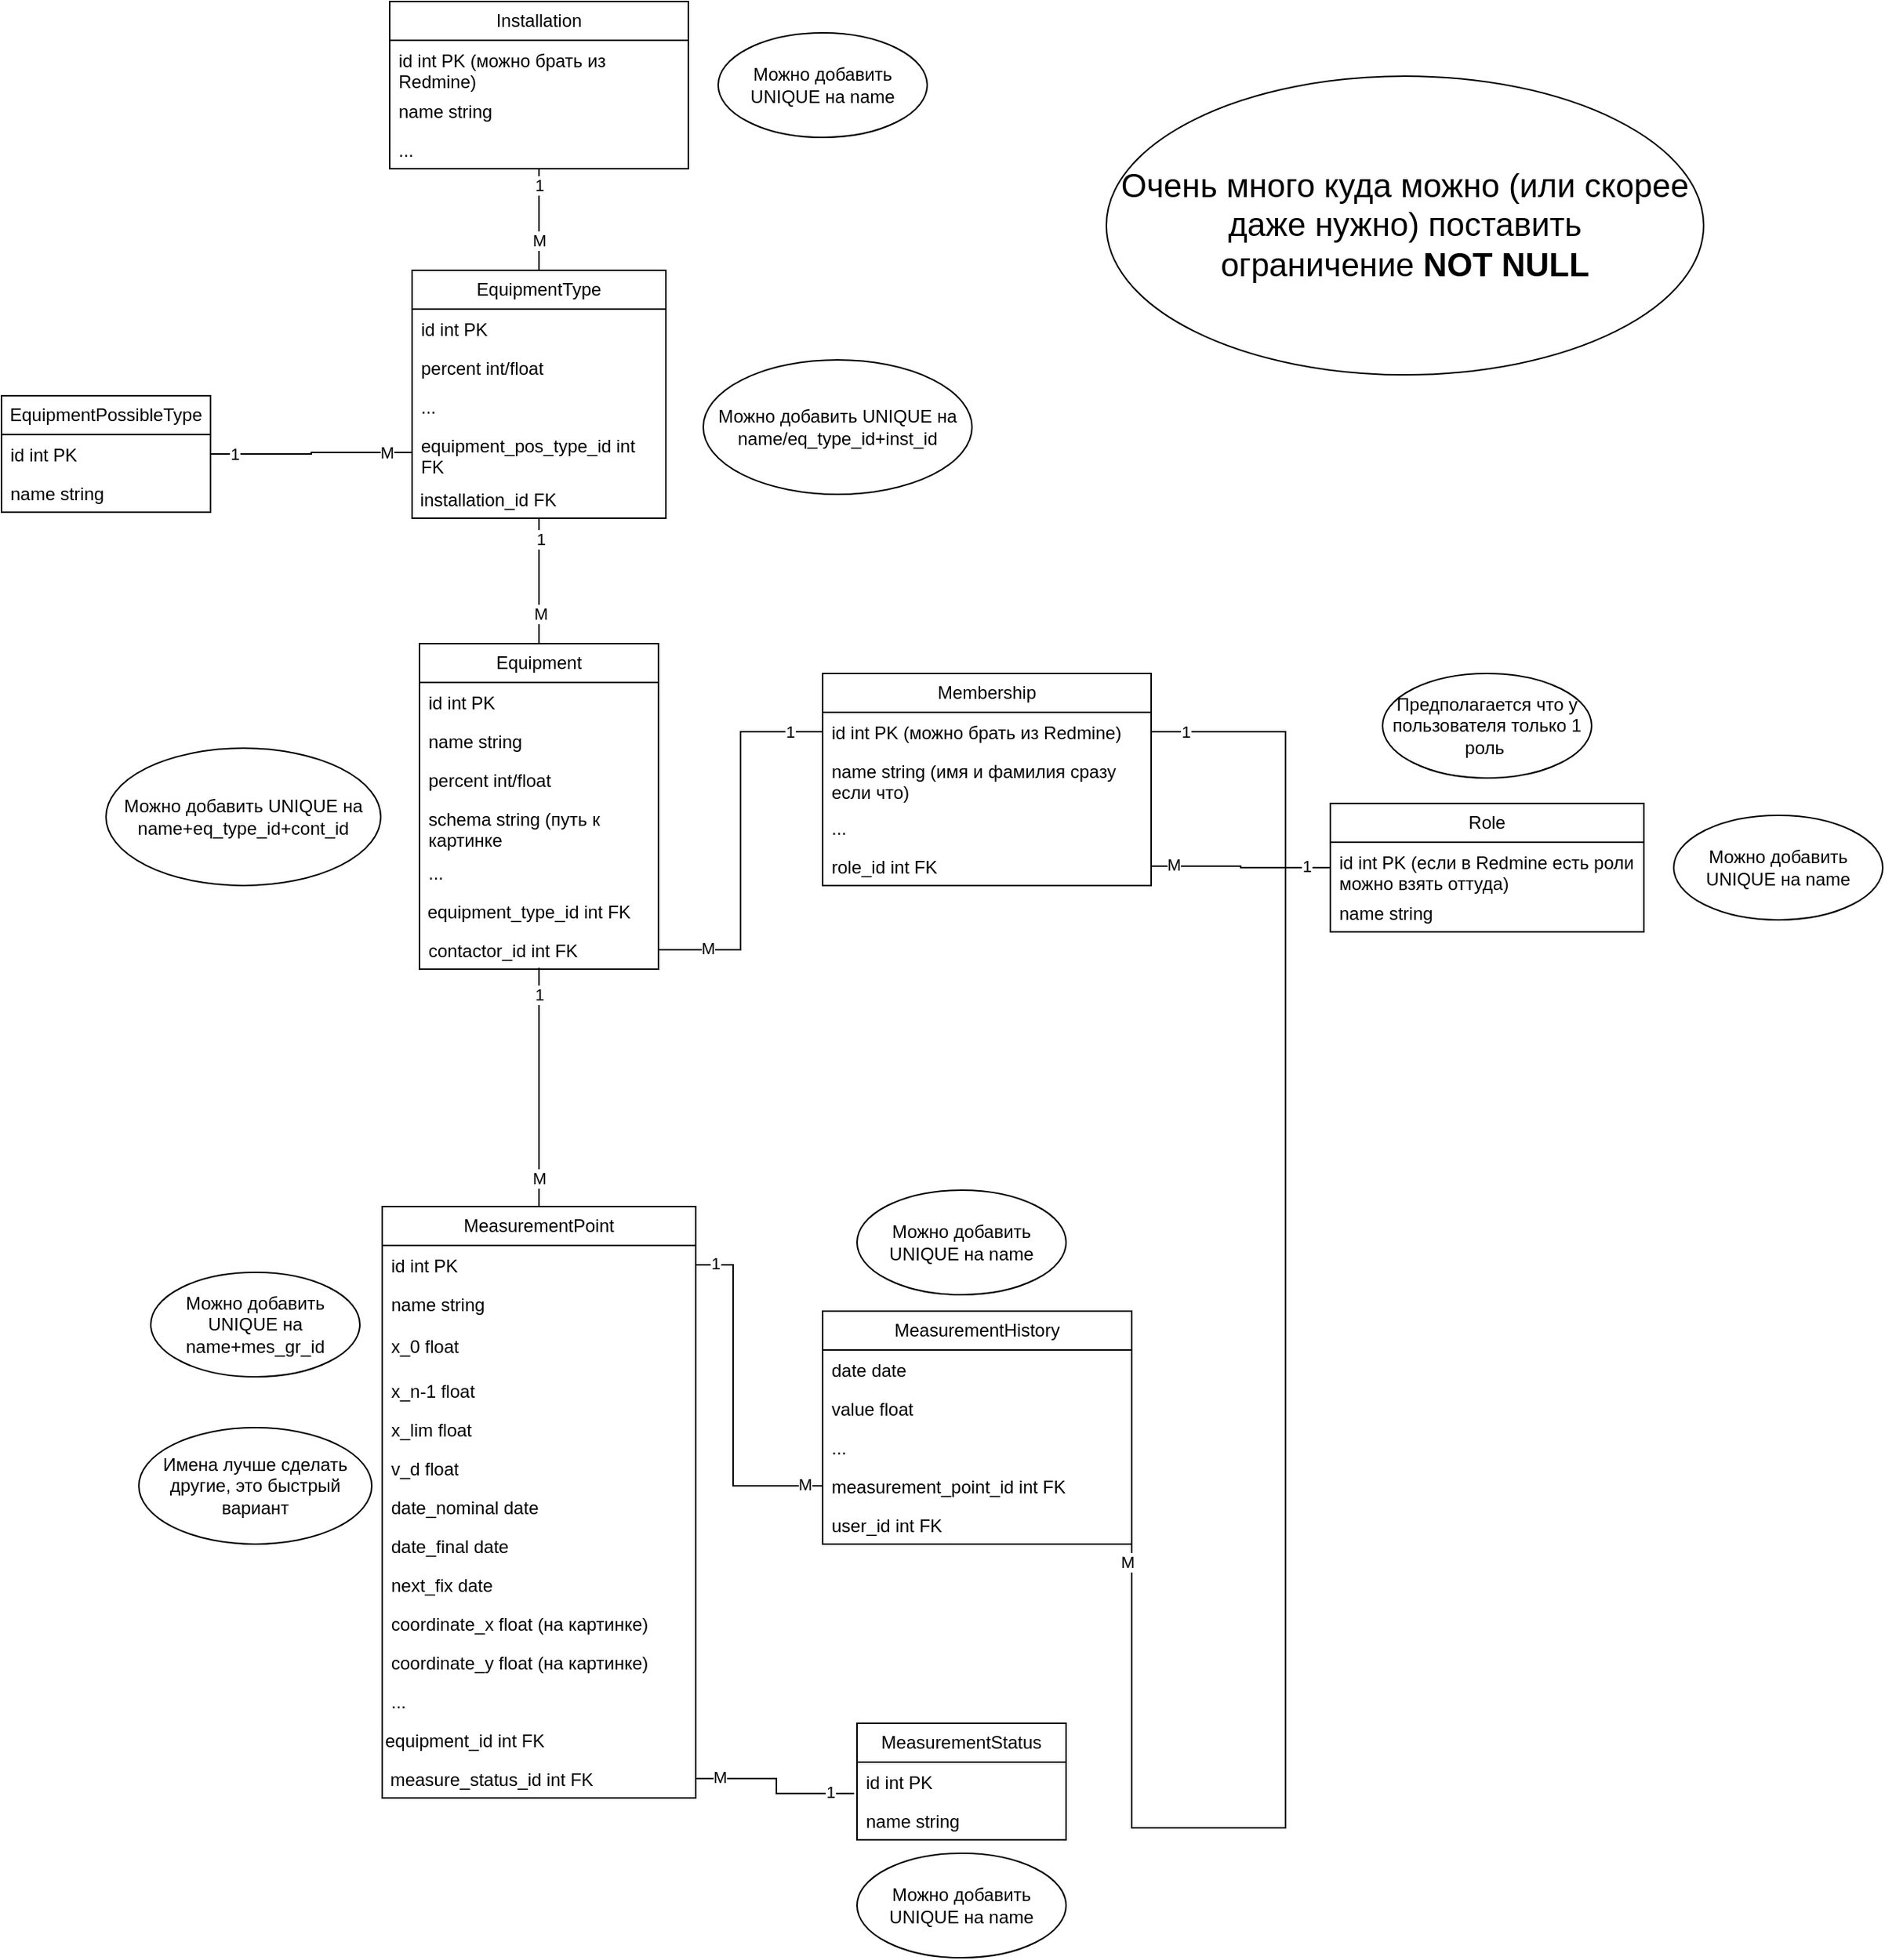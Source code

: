 <mxfile version="28.0.6">
  <diagram name="Страница — 1" id="zo3NsyufqYJCIUuLAUJF">
    <mxGraphModel grid="1" page="1" gridSize="10" guides="1" tooltips="1" connect="1" arrows="1" fold="1" pageScale="1" pageWidth="827" pageHeight="1169" math="0" shadow="0">
      <root>
        <mxCell id="0" />
        <mxCell id="1" parent="0" />
        <mxCell id="d5r3nF7Gd7SwOW4P_77R-10" value="" style="edgeStyle=orthogonalEdgeStyle;rounded=0;orthogonalLoop=1;jettySize=auto;html=1;entryX=0.5;entryY=0;entryDx=0;entryDy=0;endArrow=none;endFill=0;" edge="1" parent="1" source="q2cuP_X47KxWivRJkt0l-1" target="q2cuP_X47KxWivRJkt0l-12">
          <mxGeometry relative="1" as="geometry" />
        </mxCell>
        <mxCell id="d5r3nF7Gd7SwOW4P_77R-11" value="1" style="edgeLabel;html=1;align=center;verticalAlign=middle;resizable=0;points=[];" connectable="0" vertex="1" parent="d5r3nF7Gd7SwOW4P_77R-10">
          <mxGeometry x="-0.697" relative="1" as="geometry">
            <mxPoint as="offset" />
          </mxGeometry>
        </mxCell>
        <mxCell id="d5r3nF7Gd7SwOW4P_77R-12" value="M" style="edgeLabel;html=1;align=center;verticalAlign=middle;resizable=0;points=[];" connectable="0" vertex="1" parent="d5r3nF7Gd7SwOW4P_77R-10">
          <mxGeometry x="0.576" y="1" relative="1" as="geometry">
            <mxPoint x="-1" y="-6" as="offset" />
          </mxGeometry>
        </mxCell>
        <mxCell id="q2cuP_X47KxWivRJkt0l-1" value="Installation" style="swimlane;fontStyle=0;childLayout=stackLayout;horizontal=1;startSize=26;fillColor=none;horizontalStack=0;resizeParent=1;resizeParentMax=0;resizeLast=0;collapsible=1;marginBottom=0;whiteSpace=wrap;html=1;miterlimit=7;" vertex="1" parent="1">
          <mxGeometry x="130" y="170" width="200" height="112" as="geometry">
            <mxRectangle x="160" y="180" width="100" height="30" as="alternateBounds" />
          </mxGeometry>
        </mxCell>
        <mxCell id="q2cuP_X47KxWivRJkt0l-2" value="id int PK (можно брать из Redmine)" style="text;strokeColor=none;fillColor=none;align=left;verticalAlign=top;spacingLeft=4;spacingRight=4;overflow=hidden;rotatable=0;points=[[0,0.5],[1,0.5]];portConstraint=eastwest;whiteSpace=wrap;html=1;" vertex="1" parent="q2cuP_X47KxWivRJkt0l-1">
          <mxGeometry y="26" width="200" height="34" as="geometry" />
        </mxCell>
        <mxCell id="q2cuP_X47KxWivRJkt0l-3" value="name string" style="text;strokeColor=none;fillColor=none;align=left;verticalAlign=top;spacingLeft=4;spacingRight=4;overflow=hidden;rotatable=0;points=[[0,0.5],[1,0.5]];portConstraint=eastwest;whiteSpace=wrap;html=1;" vertex="1" parent="q2cuP_X47KxWivRJkt0l-1">
          <mxGeometry y="60" width="200" height="26" as="geometry" />
        </mxCell>
        <mxCell id="q2cuP_X47KxWivRJkt0l-4" value="..." style="text;strokeColor=none;fillColor=none;align=left;verticalAlign=top;spacingLeft=4;spacingRight=4;overflow=hidden;rotatable=0;points=[[0,0.5],[1,0.5]];portConstraint=eastwest;whiteSpace=wrap;html=1;miterlimit=7;" vertex="1" parent="q2cuP_X47KxWivRJkt0l-1">
          <mxGeometry y="86" width="200" height="26" as="geometry" />
        </mxCell>
        <mxCell id="q2cuP_X47KxWivRJkt0l-12" value="EquipmentType" style="swimlane;fontStyle=0;childLayout=stackLayout;horizontal=1;startSize=26;fillColor=none;horizontalStack=0;resizeParent=1;resizeParentMax=0;resizeLast=0;collapsible=1;marginBottom=0;whiteSpace=wrap;html=1;miterlimit=7;" vertex="1" parent="1">
          <mxGeometry x="145" y="350" width="170" height="166" as="geometry">
            <mxRectangle x="160" y="180" width="100" height="30" as="alternateBounds" />
          </mxGeometry>
        </mxCell>
        <mxCell id="q2cuP_X47KxWivRJkt0l-13" value="id int PK" style="text;strokeColor=none;fillColor=none;align=left;verticalAlign=top;spacingLeft=4;spacingRight=4;overflow=hidden;rotatable=0;points=[[0,0.5],[1,0.5]];portConstraint=eastwest;whiteSpace=wrap;html=1;" vertex="1" parent="q2cuP_X47KxWivRJkt0l-12">
          <mxGeometry y="26" width="170" height="26" as="geometry" />
        </mxCell>
        <mxCell id="d5r3nF7Gd7SwOW4P_77R-1" value="percent int/float" style="text;strokeColor=none;fillColor=none;align=left;verticalAlign=top;spacingLeft=4;spacingRight=4;overflow=hidden;rotatable=0;points=[[0,0.5],[1,0.5]];portConstraint=eastwest;whiteSpace=wrap;html=1;" vertex="1" parent="q2cuP_X47KxWivRJkt0l-12">
          <mxGeometry y="52" width="170" height="26" as="geometry" />
        </mxCell>
        <mxCell id="q2cuP_X47KxWivRJkt0l-15" value="..." style="text;strokeColor=none;fillColor=none;align=left;verticalAlign=top;spacingLeft=4;spacingRight=4;overflow=hidden;rotatable=0;points=[[0,0.5],[1,0.5]];portConstraint=eastwest;whiteSpace=wrap;html=1;miterlimit=7;" vertex="1" parent="q2cuP_X47KxWivRJkt0l-12">
          <mxGeometry y="78" width="170" height="26" as="geometry" />
        </mxCell>
        <mxCell id="q2cuP_X47KxWivRJkt0l-14" value="&lt;div&gt;equipment_pos_type_id int FK&lt;/div&gt;" style="text;align=left;verticalAlign=top;spacingLeft=4;spacingRight=4;overflow=hidden;rotatable=0;points=[[0,0.5],[1,0.5]];portConstraint=eastwest;whiteSpace=wrap;html=1;" vertex="1" parent="q2cuP_X47KxWivRJkt0l-12">
          <mxGeometry y="104" width="170" height="36" as="geometry" />
        </mxCell>
        <mxCell id="q2cuP_X47KxWivRJkt0l-16" value="&amp;nbsp;installation_id FK" style="text;whiteSpace=wrap;html=1;" vertex="1" parent="q2cuP_X47KxWivRJkt0l-12">
          <mxGeometry y="140" width="170" height="26" as="geometry" />
        </mxCell>
        <mxCell id="d5r3nF7Gd7SwOW4P_77R-2" value="Equipment" style="swimlane;fontStyle=0;childLayout=stackLayout;horizontal=1;startSize=26;fillColor=none;horizontalStack=0;resizeParent=1;resizeParentMax=0;resizeLast=0;collapsible=1;marginBottom=0;whiteSpace=wrap;html=1;miterlimit=7;" vertex="1" parent="1">
          <mxGeometry x="150" y="600" width="160" height="218" as="geometry">
            <mxRectangle x="160" y="180" width="100" height="30" as="alternateBounds" />
          </mxGeometry>
        </mxCell>
        <mxCell id="d5r3nF7Gd7SwOW4P_77R-3" value="id int PK" style="text;strokeColor=none;fillColor=none;align=left;verticalAlign=top;spacingLeft=4;spacingRight=4;overflow=hidden;rotatable=0;points=[[0,0.5],[1,0.5]];portConstraint=eastwest;whiteSpace=wrap;html=1;" vertex="1" parent="d5r3nF7Gd7SwOW4P_77R-2">
          <mxGeometry y="26" width="160" height="26" as="geometry" />
        </mxCell>
        <mxCell id="d5r3nF7Gd7SwOW4P_77R-4" value="name string" style="text;strokeColor=none;fillColor=none;align=left;verticalAlign=top;spacingLeft=4;spacingRight=4;overflow=hidden;rotatable=0;points=[[0,0.5],[1,0.5]];portConstraint=eastwest;whiteSpace=wrap;html=1;" vertex="1" parent="d5r3nF7Gd7SwOW4P_77R-2">
          <mxGeometry y="52" width="160" height="26" as="geometry" />
        </mxCell>
        <mxCell id="d5r3nF7Gd7SwOW4P_77R-5" value="percent int/float" style="text;strokeColor=none;fillColor=none;align=left;verticalAlign=top;spacingLeft=4;spacingRight=4;overflow=hidden;rotatable=0;points=[[0,0.5],[1,0.5]];portConstraint=eastwest;whiteSpace=wrap;html=1;" vertex="1" parent="d5r3nF7Gd7SwOW4P_77R-2">
          <mxGeometry y="78" width="160" height="26" as="geometry" />
        </mxCell>
        <mxCell id="d5r3nF7Gd7SwOW4P_77R-96" value="schema string (путь к картинке" style="text;strokeColor=none;fillColor=none;align=left;verticalAlign=top;spacingLeft=4;spacingRight=4;overflow=hidden;rotatable=0;points=[[0,0.5],[1,0.5]];portConstraint=eastwest;whiteSpace=wrap;html=1;" vertex="1" parent="d5r3nF7Gd7SwOW4P_77R-2">
          <mxGeometry y="104" width="160" height="36" as="geometry" />
        </mxCell>
        <mxCell id="d5r3nF7Gd7SwOW4P_77R-6" value="..." style="text;strokeColor=none;fillColor=none;align=left;verticalAlign=top;spacingLeft=4;spacingRight=4;overflow=hidden;rotatable=0;points=[[0,0.5],[1,0.5]];portConstraint=eastwest;whiteSpace=wrap;html=1;miterlimit=7;" vertex="1" parent="d5r3nF7Gd7SwOW4P_77R-2">
          <mxGeometry y="140" width="160" height="26" as="geometry" />
        </mxCell>
        <mxCell id="d5r3nF7Gd7SwOW4P_77R-7" value="&amp;nbsp;equipment_type_id int FK" style="text;whiteSpace=wrap;html=1;" vertex="1" parent="d5r3nF7Gd7SwOW4P_77R-2">
          <mxGeometry y="166" width="160" height="26" as="geometry" />
        </mxCell>
        <mxCell id="d5r3nF7Gd7SwOW4P_77R-8" value="contactor_id int FK" style="text;strokeColor=none;fillColor=none;align=left;verticalAlign=top;spacingLeft=4;spacingRight=4;overflow=hidden;rotatable=0;points=[[0,0.5],[1,0.5]];portConstraint=eastwest;whiteSpace=wrap;html=1;" vertex="1" parent="d5r3nF7Gd7SwOW4P_77R-2">
          <mxGeometry y="192" width="160" height="26" as="geometry" />
        </mxCell>
        <mxCell id="d5r3nF7Gd7SwOW4P_77R-13" value="" style="edgeStyle=orthogonalEdgeStyle;rounded=0;orthogonalLoop=1;jettySize=auto;html=1;entryX=0.5;entryY=0;entryDx=0;entryDy=0;endArrow=none;endFill=0;" edge="1" parent="1" source="q2cuP_X47KxWivRJkt0l-16" target="d5r3nF7Gd7SwOW4P_77R-2">
          <mxGeometry relative="1" as="geometry" />
        </mxCell>
        <mxCell id="d5r3nF7Gd7SwOW4P_77R-15" value="1" style="edgeLabel;html=1;align=center;verticalAlign=middle;resizable=0;points=[];" connectable="0" vertex="1" parent="d5r3nF7Gd7SwOW4P_77R-13">
          <mxGeometry x="-0.661" y="1" relative="1" as="geometry">
            <mxPoint as="offset" />
          </mxGeometry>
        </mxCell>
        <mxCell id="d5r3nF7Gd7SwOW4P_77R-16" value="M" style="edgeLabel;html=1;align=center;verticalAlign=middle;resizable=0;points=[];" connectable="0" vertex="1" parent="d5r3nF7Gd7SwOW4P_77R-13">
          <mxGeometry x="0.525" y="1" relative="1" as="geometry">
            <mxPoint as="offset" />
          </mxGeometry>
        </mxCell>
        <mxCell id="d5r3nF7Gd7SwOW4P_77R-27" value="MeasurementPoint" style="swimlane;fontStyle=0;childLayout=stackLayout;horizontal=1;startSize=26;fillColor=none;horizontalStack=0;resizeParent=1;resizeParentMax=0;resizeLast=0;collapsible=1;marginBottom=0;whiteSpace=wrap;html=1;miterlimit=7;" vertex="1" parent="1">
          <mxGeometry x="125" y="977" width="210" height="396" as="geometry">
            <mxRectangle x="160" y="180" width="100" height="30" as="alternateBounds" />
          </mxGeometry>
        </mxCell>
        <mxCell id="d5r3nF7Gd7SwOW4P_77R-28" value="id int PK" style="text;strokeColor=none;fillColor=none;align=left;verticalAlign=top;spacingLeft=4;spacingRight=4;overflow=hidden;rotatable=0;points=[[0,0.5],[1,0.5]];portConstraint=eastwest;whiteSpace=wrap;html=1;" vertex="1" parent="d5r3nF7Gd7SwOW4P_77R-27">
          <mxGeometry y="26" width="210" height="26" as="geometry" />
        </mxCell>
        <mxCell id="d5r3nF7Gd7SwOW4P_77R-29" value="name string&amp;nbsp;" style="text;strokeColor=none;fillColor=none;align=left;verticalAlign=top;spacingLeft=4;spacingRight=4;overflow=hidden;rotatable=0;points=[[0,0.5],[1,0.5]];portConstraint=eastwest;whiteSpace=wrap;html=1;" vertex="1" parent="d5r3nF7Gd7SwOW4P_77R-27">
          <mxGeometry y="52" width="210" height="28" as="geometry" />
        </mxCell>
        <mxCell id="d5r3nF7Gd7SwOW4P_77R-30" value="&lt;font style=&quot;color: rgb(0, 0, 0);&quot;&gt;x_0 float&amp;nbsp;&lt;/font&gt;" style="text;align=left;verticalAlign=top;spacingLeft=4;spacingRight=4;overflow=hidden;rotatable=0;points=[[0,0.5],[1,0.5]];portConstraint=eastwest;whiteSpace=wrap;html=1;" vertex="1" parent="d5r3nF7Gd7SwOW4P_77R-27">
          <mxGeometry y="80" width="210" height="30" as="geometry" />
        </mxCell>
        <mxCell id="d5r3nF7Gd7SwOW4P_77R-71" value="x_n-1 float" style="text;strokeColor=none;fillColor=none;align=left;verticalAlign=top;spacingLeft=4;spacingRight=4;overflow=hidden;rotatable=0;points=[[0,0.5],[1,0.5]];portConstraint=eastwest;whiteSpace=wrap;html=1;" vertex="1" parent="d5r3nF7Gd7SwOW4P_77R-27">
          <mxGeometry y="110" width="210" height="26" as="geometry" />
        </mxCell>
        <mxCell id="d5r3nF7Gd7SwOW4P_77R-72" value="x_lim float" style="text;strokeColor=none;fillColor=none;align=left;verticalAlign=top;spacingLeft=4;spacingRight=4;overflow=hidden;rotatable=0;points=[[0,0.5],[1,0.5]];portConstraint=eastwest;whiteSpace=wrap;html=1;" vertex="1" parent="d5r3nF7Gd7SwOW4P_77R-27">
          <mxGeometry y="136" width="210" height="26" as="geometry" />
        </mxCell>
        <mxCell id="d5r3nF7Gd7SwOW4P_77R-73" value="v_d float" style="text;strokeColor=none;fillColor=none;align=left;verticalAlign=top;spacingLeft=4;spacingRight=4;overflow=hidden;rotatable=0;points=[[0,0.5],[1,0.5]];portConstraint=eastwest;whiteSpace=wrap;html=1;" vertex="1" parent="d5r3nF7Gd7SwOW4P_77R-27">
          <mxGeometry y="162" width="210" height="26" as="geometry" />
        </mxCell>
        <mxCell id="d5r3nF7Gd7SwOW4P_77R-74" value="date_nominal date" style="text;strokeColor=none;fillColor=none;align=left;verticalAlign=top;spacingLeft=4;spacingRight=4;overflow=hidden;rotatable=0;points=[[0,0.5],[1,0.5]];portConstraint=eastwest;whiteSpace=wrap;html=1;" vertex="1" parent="d5r3nF7Gd7SwOW4P_77R-27">
          <mxGeometry y="188" width="210" height="26" as="geometry" />
        </mxCell>
        <mxCell id="d5r3nF7Gd7SwOW4P_77R-75" value="date_final date" style="text;strokeColor=none;fillColor=none;align=left;verticalAlign=top;spacingLeft=4;spacingRight=4;overflow=hidden;rotatable=0;points=[[0,0.5],[1,0.5]];portConstraint=eastwest;whiteSpace=wrap;html=1;" vertex="1" parent="d5r3nF7Gd7SwOW4P_77R-27">
          <mxGeometry y="214" width="210" height="26" as="geometry" />
        </mxCell>
        <mxCell id="d5r3nF7Gd7SwOW4P_77R-76" value="next_fix date" style="text;strokeColor=none;fillColor=none;align=left;verticalAlign=top;spacingLeft=4;spacingRight=4;overflow=hidden;rotatable=0;points=[[0,0.5],[1,0.5]];portConstraint=eastwest;whiteSpace=wrap;html=1;" vertex="1" parent="d5r3nF7Gd7SwOW4P_77R-27">
          <mxGeometry y="240" width="210" height="26" as="geometry" />
        </mxCell>
        <mxCell id="d5r3nF7Gd7SwOW4P_77R-97" value="coordinate_x float (на картинке)" style="text;strokeColor=none;fillColor=none;align=left;verticalAlign=top;spacingLeft=4;spacingRight=4;overflow=hidden;rotatable=0;points=[[0,0.5],[1,0.5]];portConstraint=eastwest;whiteSpace=wrap;html=1;" vertex="1" parent="d5r3nF7Gd7SwOW4P_77R-27">
          <mxGeometry y="266" width="210" height="26" as="geometry" />
        </mxCell>
        <mxCell id="d5r3nF7Gd7SwOW4P_77R-98" value="coordinate_y float (на картинке)" style="text;strokeColor=none;fillColor=none;align=left;verticalAlign=top;spacingLeft=4;spacingRight=4;overflow=hidden;rotatable=0;points=[[0,0.5],[1,0.5]];portConstraint=eastwest;whiteSpace=wrap;html=1;" vertex="1" parent="d5r3nF7Gd7SwOW4P_77R-27">
          <mxGeometry y="292" width="210" height="26" as="geometry" />
        </mxCell>
        <mxCell id="d5r3nF7Gd7SwOW4P_77R-31" value="..." style="text;strokeColor=none;fillColor=none;align=left;verticalAlign=top;spacingLeft=4;spacingRight=4;overflow=hidden;rotatable=0;points=[[0,0.5],[1,0.5]];portConstraint=eastwest;whiteSpace=wrap;html=1;miterlimit=7;" vertex="1" parent="d5r3nF7Gd7SwOW4P_77R-27">
          <mxGeometry y="318" width="210" height="26" as="geometry" />
        </mxCell>
        <mxCell id="d5r3nF7Gd7SwOW4P_77R-32" value="equipment_id int FK" style="text;whiteSpace=wrap;html=1;" vertex="1" parent="d5r3nF7Gd7SwOW4P_77R-27">
          <mxGeometry y="344" width="210" height="26" as="geometry" />
        </mxCell>
        <mxCell id="d5r3nF7Gd7SwOW4P_77R-62" value="&amp;nbsp;measure_status_id int FK" style="text;whiteSpace=wrap;html=1;" vertex="1" parent="d5r3nF7Gd7SwOW4P_77R-27">
          <mxGeometry y="370" width="210" height="26" as="geometry" />
        </mxCell>
        <mxCell id="d5r3nF7Gd7SwOW4P_77R-33" value="Можно добавить UNIQUE на name+mes_gr_id" style="ellipse;whiteSpace=wrap;html=1;" vertex="1" parent="1">
          <mxGeometry x="-30" y="1021" width="140" height="70" as="geometry" />
        </mxCell>
        <mxCell id="d5r3nF7Gd7SwOW4P_77R-34" value="Можно добавить UNIQUE на name/eq_type_id+inst_id" style="ellipse;whiteSpace=wrap;html=1;" vertex="1" parent="1">
          <mxGeometry x="340" y="410" width="180" height="90" as="geometry" />
        </mxCell>
        <mxCell id="d5r3nF7Gd7SwOW4P_77R-37" value="" style="endArrow=none;html=1;rounded=0;entryX=0.5;entryY=0.962;entryDx=0;entryDy=0;exitX=0.5;exitY=0;exitDx=0;exitDy=0;entryPerimeter=0;" edge="1" parent="1" source="d5r3nF7Gd7SwOW4P_77R-27" target="d5r3nF7Gd7SwOW4P_77R-8">
          <mxGeometry width="50" height="50" relative="1" as="geometry">
            <mxPoint x="70" y="1150" as="sourcePoint" />
            <mxPoint x="230" y="1046" as="targetPoint" />
          </mxGeometry>
        </mxCell>
        <mxCell id="d5r3nF7Gd7SwOW4P_77R-38" value="1" style="edgeLabel;html=1;align=center;verticalAlign=middle;resizable=0;points=[];" connectable="0" vertex="1" parent="d5r3nF7Gd7SwOW4P_77R-37">
          <mxGeometry x="0.776" relative="1" as="geometry">
            <mxPoint as="offset" />
          </mxGeometry>
        </mxCell>
        <mxCell id="d5r3nF7Gd7SwOW4P_77R-39" value="M" style="edgeLabel;html=1;align=center;verticalAlign=middle;resizable=0;points=[];" connectable="0" vertex="1" parent="d5r3nF7Gd7SwOW4P_77R-37">
          <mxGeometry x="-0.761" relative="1" as="geometry">
            <mxPoint as="offset" />
          </mxGeometry>
        </mxCell>
        <mxCell id="d5r3nF7Gd7SwOW4P_77R-54" value="" style="edgeStyle=orthogonalEdgeStyle;rounded=0;orthogonalLoop=1;jettySize=auto;html=1;entryX=0;entryY=0.5;entryDx=0;entryDy=0;endArrow=none;endFill=0;exitX=1;exitY=0.5;exitDx=0;exitDy=0;" edge="1" parent="1" source="d5r3nF7Gd7SwOW4P_77R-43" target="d5r3nF7Gd7SwOW4P_77R-47">
          <mxGeometry relative="1" as="geometry" />
        </mxCell>
        <mxCell id="d5r3nF7Gd7SwOW4P_77R-56" value="1" style="edgeLabel;html=1;align=center;verticalAlign=middle;resizable=0;points=[];" connectable="0" vertex="1" parent="d5r3nF7Gd7SwOW4P_77R-54">
          <mxGeometry x="0.733" y="1" relative="1" as="geometry">
            <mxPoint as="offset" />
          </mxGeometry>
        </mxCell>
        <mxCell id="d5r3nF7Gd7SwOW4P_77R-57" value="M" style="edgeLabel;html=1;align=center;verticalAlign=middle;resizable=0;points=[];" connectable="0" vertex="1" parent="d5r3nF7Gd7SwOW4P_77R-54">
          <mxGeometry x="-0.75" y="1" relative="1" as="geometry">
            <mxPoint as="offset" />
          </mxGeometry>
        </mxCell>
        <mxCell id="d5r3nF7Gd7SwOW4P_77R-40" value="Membership" style="swimlane;fontStyle=0;childLayout=stackLayout;horizontal=1;startSize=26;fillColor=none;horizontalStack=0;resizeParent=1;resizeParentMax=0;resizeLast=0;collapsible=1;marginBottom=0;whiteSpace=wrap;html=1;miterlimit=7;" vertex="1" parent="1">
          <mxGeometry x="420" y="620" width="220" height="142" as="geometry">
            <mxRectangle x="160" y="180" width="100" height="30" as="alternateBounds" />
          </mxGeometry>
        </mxCell>
        <mxCell id="d5r3nF7Gd7SwOW4P_77R-41" value="id int PK (можно брать из Redmine)" style="text;strokeColor=none;fillColor=none;align=left;verticalAlign=top;spacingLeft=4;spacingRight=4;overflow=hidden;rotatable=0;points=[[0,0.5],[1,0.5]];portConstraint=eastwest;whiteSpace=wrap;html=1;" vertex="1" parent="d5r3nF7Gd7SwOW4P_77R-40">
          <mxGeometry y="26" width="220" height="26" as="geometry" />
        </mxCell>
        <mxCell id="d5r3nF7Gd7SwOW4P_77R-42" value="name string (имя и фамилия сразу если что)" style="text;strokeColor=none;fillColor=none;align=left;verticalAlign=top;spacingLeft=4;spacingRight=4;overflow=hidden;rotatable=0;points=[[0,0.5],[1,0.5]];portConstraint=eastwest;whiteSpace=wrap;html=1;" vertex="1" parent="d5r3nF7Gd7SwOW4P_77R-40">
          <mxGeometry y="52" width="220" height="38" as="geometry" />
        </mxCell>
        <mxCell id="d5r3nF7Gd7SwOW4P_77R-44" value="..." style="text;strokeColor=none;fillColor=none;align=left;verticalAlign=top;spacingLeft=4;spacingRight=4;overflow=hidden;rotatable=0;points=[[0,0.5],[1,0.5]];portConstraint=eastwest;whiteSpace=wrap;html=1;miterlimit=7;" vertex="1" parent="d5r3nF7Gd7SwOW4P_77R-40">
          <mxGeometry y="90" width="220" height="26" as="geometry" />
        </mxCell>
        <mxCell id="d5r3nF7Gd7SwOW4P_77R-43" value="role_id int FK" style="text;strokeColor=none;fillColor=none;align=left;verticalAlign=top;spacingLeft=4;spacingRight=4;overflow=hidden;rotatable=0;points=[[0,0.5],[1,0.5]];portConstraint=eastwest;whiteSpace=wrap;html=1;" vertex="1" parent="d5r3nF7Gd7SwOW4P_77R-40">
          <mxGeometry y="116" width="220" height="26" as="geometry" />
        </mxCell>
        <mxCell id="d5r3nF7Gd7SwOW4P_77R-46" value="Role" style="swimlane;fontStyle=0;childLayout=stackLayout;horizontal=1;startSize=26;fillColor=none;horizontalStack=0;resizeParent=1;resizeParentMax=0;resizeLast=0;collapsible=1;marginBottom=0;whiteSpace=wrap;html=1;miterlimit=7;" vertex="1" parent="1">
          <mxGeometry x="760" y="707" width="210" height="86" as="geometry">
            <mxRectangle x="160" y="180" width="100" height="30" as="alternateBounds" />
          </mxGeometry>
        </mxCell>
        <mxCell id="d5r3nF7Gd7SwOW4P_77R-47" value="id int PK (если в Redmine есть роли можно взять оттуда)" style="text;strokeColor=none;fillColor=none;align=left;verticalAlign=top;spacingLeft=4;spacingRight=4;overflow=hidden;rotatable=0;points=[[0,0.5],[1,0.5]];portConstraint=eastwest;whiteSpace=wrap;html=1;" vertex="1" parent="d5r3nF7Gd7SwOW4P_77R-46">
          <mxGeometry y="26" width="210" height="34" as="geometry" />
        </mxCell>
        <mxCell id="d5r3nF7Gd7SwOW4P_77R-48" value="name string" style="text;strokeColor=none;fillColor=none;align=left;verticalAlign=top;spacingLeft=4;spacingRight=4;overflow=hidden;rotatable=0;points=[[0,0.5],[1,0.5]];portConstraint=eastwest;whiteSpace=wrap;html=1;" vertex="1" parent="d5r3nF7Gd7SwOW4P_77R-46">
          <mxGeometry y="60" width="210" height="26" as="geometry" />
        </mxCell>
        <mxCell id="d5r3nF7Gd7SwOW4P_77R-55" value="Предполагается что у пользователя только 1 роль&amp;nbsp;" style="ellipse;whiteSpace=wrap;html=1;" vertex="1" parent="1">
          <mxGeometry x="795" y="620" width="140" height="70" as="geometry" />
        </mxCell>
        <mxCell id="d5r3nF7Gd7SwOW4P_77R-58" value="" style="edgeStyle=orthogonalEdgeStyle;rounded=0;orthogonalLoop=1;jettySize=auto;html=1;entryX=1;entryY=0.5;entryDx=0;entryDy=0;endArrow=none;endFill=0;exitX=0;exitY=0.5;exitDx=0;exitDy=0;" edge="1" parent="1" source="d5r3nF7Gd7SwOW4P_77R-41" target="d5r3nF7Gd7SwOW4P_77R-8">
          <mxGeometry relative="1" as="geometry" />
        </mxCell>
        <mxCell id="d5r3nF7Gd7SwOW4P_77R-60" value="1" style="edgeLabel;html=1;align=center;verticalAlign=middle;resizable=0;points=[];" connectable="0" vertex="1" parent="d5r3nF7Gd7SwOW4P_77R-58">
          <mxGeometry x="-0.727" y="1" relative="1" as="geometry">
            <mxPoint x="13" y="-1" as="offset" />
          </mxGeometry>
        </mxCell>
        <mxCell id="d5r3nF7Gd7SwOW4P_77R-61" value="M" style="edgeLabel;html=1;align=center;verticalAlign=middle;resizable=0;points=[];" connectable="0" vertex="1" parent="d5r3nF7Gd7SwOW4P_77R-58">
          <mxGeometry x="0.727" y="2" relative="1" as="geometry">
            <mxPoint x="-2" y="-3" as="offset" />
          </mxGeometry>
        </mxCell>
        <mxCell id="d5r3nF7Gd7SwOW4P_77R-63" value="MeasurementStatus" style="swimlane;fontStyle=0;childLayout=stackLayout;horizontal=1;startSize=26;fillColor=none;horizontalStack=0;resizeParent=1;resizeParentMax=0;resizeLast=0;collapsible=1;marginBottom=0;whiteSpace=wrap;html=1;miterlimit=7;" vertex="1" parent="1">
          <mxGeometry x="443" y="1323" width="140" height="78" as="geometry">
            <mxRectangle x="160" y="180" width="100" height="30" as="alternateBounds" />
          </mxGeometry>
        </mxCell>
        <mxCell id="d5r3nF7Gd7SwOW4P_77R-64" value="id int PK" style="text;strokeColor=none;fillColor=none;align=left;verticalAlign=top;spacingLeft=4;spacingRight=4;overflow=hidden;rotatable=0;points=[[0,0.5],[1,0.5]];portConstraint=eastwest;whiteSpace=wrap;html=1;" vertex="1" parent="d5r3nF7Gd7SwOW4P_77R-63">
          <mxGeometry y="26" width="140" height="26" as="geometry" />
        </mxCell>
        <mxCell id="d5r3nF7Gd7SwOW4P_77R-65" value="name string" style="text;strokeColor=none;fillColor=none;align=left;verticalAlign=top;spacingLeft=4;spacingRight=4;overflow=hidden;rotatable=0;points=[[0,0.5],[1,0.5]];portConstraint=eastwest;whiteSpace=wrap;html=1;" vertex="1" parent="d5r3nF7Gd7SwOW4P_77R-63">
          <mxGeometry y="52" width="140" height="26" as="geometry" />
        </mxCell>
        <mxCell id="d5r3nF7Gd7SwOW4P_77R-69" value="Можно добавить UNIQUE на name" style="ellipse;whiteSpace=wrap;html=1;" vertex="1" parent="1">
          <mxGeometry x="990" y="715" width="140" height="70" as="geometry" />
        </mxCell>
        <mxCell id="d5r3nF7Gd7SwOW4P_77R-70" value="Можно добавить UNIQUE на name" style="ellipse;whiteSpace=wrap;html=1;" vertex="1" parent="1">
          <mxGeometry x="443" y="966" width="140" height="70" as="geometry" />
        </mxCell>
        <mxCell id="d5r3nF7Gd7SwOW4P_77R-77" value="Имена лучше сделать другие, это быстрый вариант" style="ellipse;whiteSpace=wrap;html=1;" vertex="1" parent="1">
          <mxGeometry x="-38" y="1125" width="156" height="78" as="geometry" />
        </mxCell>
        <mxCell id="d5r3nF7Gd7SwOW4P_77R-78" value="" style="edgeStyle=orthogonalEdgeStyle;rounded=0;orthogonalLoop=1;jettySize=auto;html=1;endArrow=none;endFill=0;entryX=-0.014;entryY=0.808;entryDx=0;entryDy=0;entryPerimeter=0;exitX=1;exitY=0.5;exitDx=0;exitDy=0;" edge="1" parent="1" source="d5r3nF7Gd7SwOW4P_77R-62" target="d5r3nF7Gd7SwOW4P_77R-64">
          <mxGeometry relative="1" as="geometry">
            <mxPoint x="440" y="1077" as="targetPoint" />
          </mxGeometry>
        </mxCell>
        <mxCell id="d5r3nF7Gd7SwOW4P_77R-79" value="1" style="edgeLabel;html=1;align=center;verticalAlign=middle;resizable=0;points=[];" connectable="0" vertex="1" parent="d5r3nF7Gd7SwOW4P_77R-78">
          <mxGeometry x="0.716" y="1" relative="1" as="geometry">
            <mxPoint as="offset" />
          </mxGeometry>
        </mxCell>
        <mxCell id="d5r3nF7Gd7SwOW4P_77R-80" value="M" style="edgeLabel;html=1;align=center;verticalAlign=middle;resizable=0;points=[];" connectable="0" vertex="1" parent="d5r3nF7Gd7SwOW4P_77R-78">
          <mxGeometry x="-0.736" y="-2" relative="1" as="geometry">
            <mxPoint y="-3" as="offset" />
          </mxGeometry>
        </mxCell>
        <mxCell id="d5r3nF7Gd7SwOW4P_77R-87" value="" style="edgeStyle=orthogonalEdgeStyle;rounded=0;orthogonalLoop=1;jettySize=auto;html=1;entryX=1;entryY=0.5;entryDx=0;entryDy=0;endArrow=none;endFill=0;exitX=0;exitY=0.5;exitDx=0;exitDy=0;" edge="1" parent="1" source="d5r3nF7Gd7SwOW4P_77R-82" target="d5r3nF7Gd7SwOW4P_77R-28">
          <mxGeometry relative="1" as="geometry">
            <Array as="points">
              <mxPoint x="360" y="1164" />
              <mxPoint x="360" y="1016" />
            </Array>
          </mxGeometry>
        </mxCell>
        <mxCell id="d5r3nF7Gd7SwOW4P_77R-88" value="1" style="edgeLabel;html=1;align=center;verticalAlign=middle;resizable=0;points=[];" connectable="0" vertex="1" parent="d5r3nF7Gd7SwOW4P_77R-87">
          <mxGeometry x="0.738" y="1" relative="1" as="geometry">
            <mxPoint x="-11" y="-7" as="offset" />
          </mxGeometry>
        </mxCell>
        <mxCell id="d5r3nF7Gd7SwOW4P_77R-89" value="M" style="edgeLabel;html=1;align=center;verticalAlign=middle;resizable=0;points=[];" connectable="0" vertex="1" parent="d5r3nF7Gd7SwOW4P_77R-87">
          <mxGeometry x="-0.667" y="-1" relative="1" as="geometry">
            <mxPoint x="27" as="offset" />
          </mxGeometry>
        </mxCell>
        <mxCell id="d5r3nF7Gd7SwOW4P_77R-92" value="" style="edgeStyle=orthogonalEdgeStyle;rounded=0;orthogonalLoop=1;jettySize=auto;html=1;entryX=1;entryY=0.5;entryDx=0;entryDy=0;endArrow=none;endFill=0;exitX=1;exitY=0.5;exitDx=0;exitDy=0;" edge="1" parent="1" source="d5r3nF7Gd7SwOW4P_77R-83" target="d5r3nF7Gd7SwOW4P_77R-41">
          <mxGeometry relative="1" as="geometry">
            <mxPoint x="530" y="800" as="targetPoint" />
            <Array as="points">
              <mxPoint x="730" y="1393" />
              <mxPoint x="730" y="659" />
            </Array>
          </mxGeometry>
        </mxCell>
        <mxCell id="d5r3nF7Gd7SwOW4P_77R-93" value="1" style="edgeLabel;html=1;align=center;verticalAlign=middle;resizable=0;points=[];" connectable="0" vertex="1" parent="d5r3nF7Gd7SwOW4P_77R-92">
          <mxGeometry x="0.959" relative="1" as="geometry">
            <mxPoint as="offset" />
          </mxGeometry>
        </mxCell>
        <mxCell id="d5r3nF7Gd7SwOW4P_77R-94" value="M" style="edgeLabel;html=1;align=center;verticalAlign=middle;resizable=0;points=[];" connectable="0" vertex="1" parent="d5r3nF7Gd7SwOW4P_77R-92">
          <mxGeometry x="-0.954" y="-2" relative="1" as="geometry">
            <mxPoint x="-1" y="-1" as="offset" />
          </mxGeometry>
        </mxCell>
        <mxCell id="d5r3nF7Gd7SwOW4P_77R-81" value="MeasurementHistory" style="swimlane;fontStyle=0;childLayout=stackLayout;horizontal=1;startSize=26;fillColor=none;horizontalStack=0;resizeParent=1;resizeParentMax=0;resizeLast=0;collapsible=1;marginBottom=0;whiteSpace=wrap;html=1;miterlimit=7;" vertex="1" parent="1">
          <mxGeometry x="420" y="1047" width="207" height="156" as="geometry">
            <mxRectangle x="160" y="180" width="100" height="30" as="alternateBounds" />
          </mxGeometry>
        </mxCell>
        <mxCell id="d5r3nF7Gd7SwOW4P_77R-84" value="date date" style="text;strokeColor=none;fillColor=none;align=left;verticalAlign=top;spacingLeft=4;spacingRight=4;overflow=hidden;rotatable=0;points=[[0,0.5],[1,0.5]];portConstraint=eastwest;whiteSpace=wrap;html=1;" vertex="1" parent="d5r3nF7Gd7SwOW4P_77R-81">
          <mxGeometry y="26" width="207" height="26" as="geometry" />
        </mxCell>
        <mxCell id="d5r3nF7Gd7SwOW4P_77R-85" value="value float" style="text;strokeColor=none;fillColor=none;align=left;verticalAlign=top;spacingLeft=4;spacingRight=4;overflow=hidden;rotatable=0;points=[[0,0.5],[1,0.5]];portConstraint=eastwest;whiteSpace=wrap;html=1;" vertex="1" parent="d5r3nF7Gd7SwOW4P_77R-81">
          <mxGeometry y="52" width="207" height="26" as="geometry" />
        </mxCell>
        <mxCell id="d5r3nF7Gd7SwOW4P_77R-86" value="..." style="text;strokeColor=none;fillColor=none;align=left;verticalAlign=top;spacingLeft=4;spacingRight=4;overflow=hidden;rotatable=0;points=[[0,0.5],[1,0.5]];portConstraint=eastwest;whiteSpace=wrap;html=1;" vertex="1" parent="d5r3nF7Gd7SwOW4P_77R-81">
          <mxGeometry y="78" width="207" height="26" as="geometry" />
        </mxCell>
        <mxCell id="d5r3nF7Gd7SwOW4P_77R-82" value="measurement_point_id int FK" style="text;strokeColor=none;fillColor=none;align=left;verticalAlign=top;spacingLeft=4;spacingRight=4;overflow=hidden;rotatable=0;points=[[0,0.5],[1,0.5]];portConstraint=eastwest;whiteSpace=wrap;html=1;" vertex="1" parent="d5r3nF7Gd7SwOW4P_77R-81">
          <mxGeometry y="104" width="207" height="26" as="geometry" />
        </mxCell>
        <mxCell id="d5r3nF7Gd7SwOW4P_77R-83" value="user_id int FK" style="text;strokeColor=none;fillColor=none;align=left;verticalAlign=top;spacingLeft=4;spacingRight=4;overflow=hidden;rotatable=0;points=[[0,0.5],[1,0.5]];portConstraint=eastwest;whiteSpace=wrap;html=1;" vertex="1" parent="d5r3nF7Gd7SwOW4P_77R-81">
          <mxGeometry y="130" width="207" height="26" as="geometry" />
        </mxCell>
        <mxCell id="d5r3nF7Gd7SwOW4P_77R-99" value="&lt;font style=&quot;font-size: 22px;&quot;&gt;Очень много куда можно (или скорее даже нужно) поставить&lt;/font&gt;&lt;div&gt;&lt;font style=&quot;font-size: 22px;&quot;&gt;ограничение &lt;b style=&quot;&quot;&gt;NOT NULL&lt;/b&gt;&lt;/font&gt;&lt;/div&gt;" style="ellipse;whiteSpace=wrap;html=1;" vertex="1" parent="1">
          <mxGeometry x="610" y="220" width="400" height="200" as="geometry" />
        </mxCell>
        <mxCell id="d5r3nF7Gd7SwOW4P_77R-100" value="Можно добавить UNIQUE на name+eq_type_id+cont_id" style="ellipse;whiteSpace=wrap;html=1;" vertex="1" parent="1">
          <mxGeometry x="-60" y="670" width="184" height="92" as="geometry" />
        </mxCell>
        <mxCell id="d5r3nF7Gd7SwOW4P_77R-101" value="Можно добавить UNIQUE на name" style="ellipse;whiteSpace=wrap;html=1;" vertex="1" parent="1">
          <mxGeometry x="350" y="191" width="140" height="70" as="geometry" />
        </mxCell>
        <mxCell id="d5r3nF7Gd7SwOW4P_77R-102" value="EquipmentPossibleType" style="swimlane;fontStyle=0;childLayout=stackLayout;horizontal=1;startSize=26;horizontalStack=0;resizeParent=1;resizeParentMax=0;resizeLast=0;collapsible=1;marginBottom=0;whiteSpace=wrap;html=1;miterlimit=7;" vertex="1" parent="1">
          <mxGeometry x="-130" y="434" width="140" height="78" as="geometry">
            <mxRectangle x="160" y="180" width="100" height="30" as="alternateBounds" />
          </mxGeometry>
        </mxCell>
        <mxCell id="d5r3nF7Gd7SwOW4P_77R-103" value="id int PK" style="text;align=left;verticalAlign=top;spacingLeft=4;spacingRight=4;overflow=hidden;rotatable=0;points=[[0,0.5],[1,0.5]];portConstraint=eastwest;whiteSpace=wrap;html=1;" vertex="1" parent="d5r3nF7Gd7SwOW4P_77R-102">
          <mxGeometry y="26" width="140" height="26" as="geometry" />
        </mxCell>
        <mxCell id="d5r3nF7Gd7SwOW4P_77R-104" value="name string" style="text;align=left;verticalAlign=top;spacingLeft=4;spacingRight=4;overflow=hidden;rotatable=0;points=[[0,0.5],[1,0.5]];portConstraint=eastwest;whiteSpace=wrap;html=1;" vertex="1" parent="d5r3nF7Gd7SwOW4P_77R-102">
          <mxGeometry y="52" width="140" height="26" as="geometry" />
        </mxCell>
        <mxCell id="d5r3nF7Gd7SwOW4P_77R-108" value="" style="edgeStyle=orthogonalEdgeStyle;rounded=0;orthogonalLoop=1;jettySize=auto;html=1;endArrow=none;endFill=0;" edge="1" parent="1" source="d5r3nF7Gd7SwOW4P_77R-103" target="q2cuP_X47KxWivRJkt0l-14">
          <mxGeometry relative="1" as="geometry" />
        </mxCell>
        <mxCell id="d5r3nF7Gd7SwOW4P_77R-111" value="M" style="edgeLabel;html=1;align=center;verticalAlign=middle;resizable=0;points=[];" connectable="0" vertex="1" parent="d5r3nF7Gd7SwOW4P_77R-108">
          <mxGeometry x="0.757" y="-3" relative="1" as="geometry">
            <mxPoint x="-1" y="-3" as="offset" />
          </mxGeometry>
        </mxCell>
        <mxCell id="d5r3nF7Gd7SwOW4P_77R-112" value="1" style="edgeLabel;html=1;align=center;verticalAlign=middle;resizable=0;points=[];" connectable="0" vertex="1" parent="d5r3nF7Gd7SwOW4P_77R-108">
          <mxGeometry x="-0.767" relative="1" as="geometry">
            <mxPoint as="offset" />
          </mxGeometry>
        </mxCell>
        <mxCell id="d5r3nF7Gd7SwOW4P_77R-114" value="Можно добавить UNIQUE на name" style="ellipse;whiteSpace=wrap;html=1;" vertex="1" parent="1">
          <mxGeometry x="443" y="1410" width="140" height="70" as="geometry" />
        </mxCell>
      </root>
    </mxGraphModel>
  </diagram>
</mxfile>
